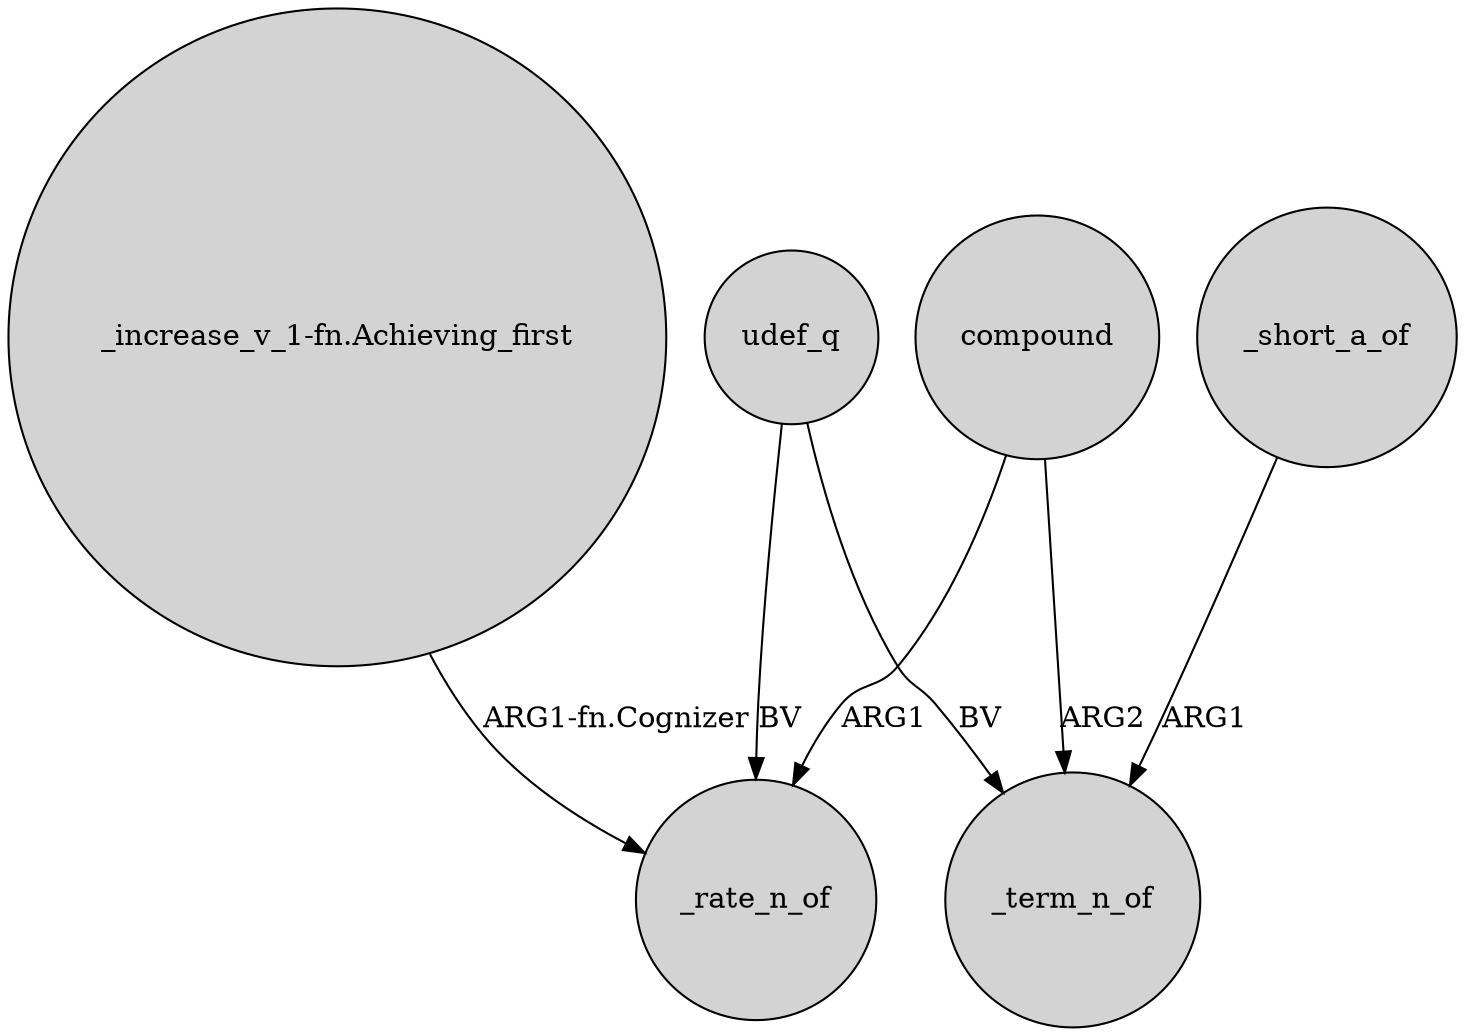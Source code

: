 digraph {
	node [shape=circle style=filled]
	udef_q -> _term_n_of [label=BV]
	compound -> _rate_n_of [label=ARG1]
	udef_q -> _rate_n_of [label=BV]
	compound -> _term_n_of [label=ARG2]
	_short_a_of -> _term_n_of [label=ARG1]
	"_increase_v_1-fn.Achieving_first" -> _rate_n_of [label="ARG1-fn.Cognizer"]
}
